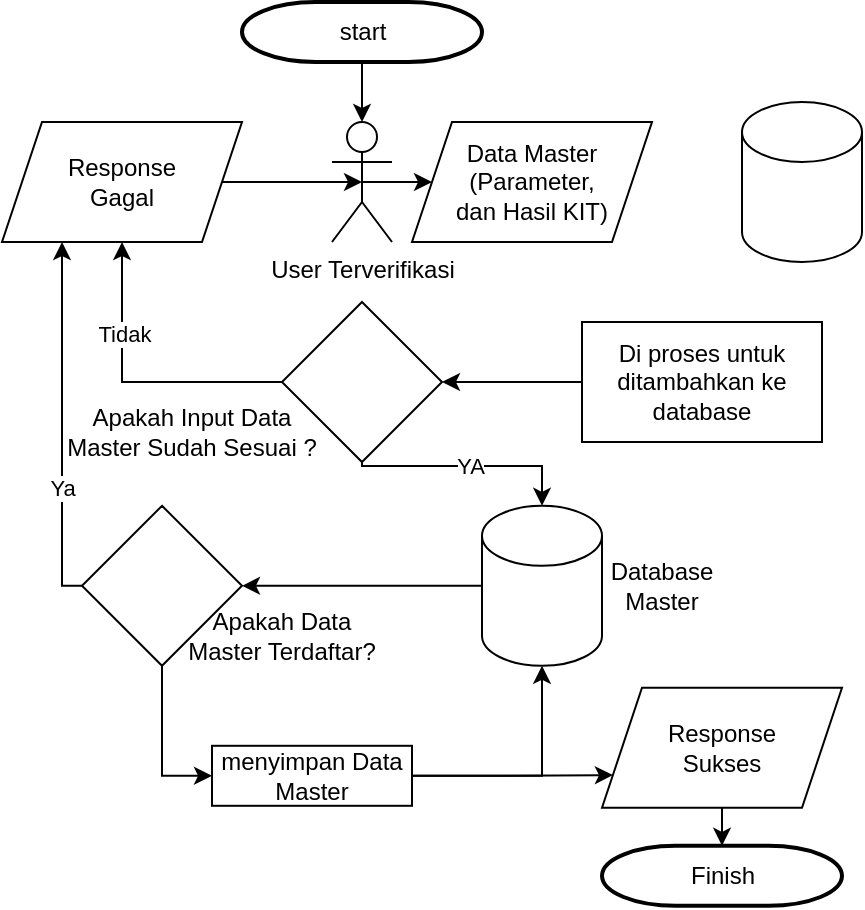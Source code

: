 <mxfile version="20.8.2" type="device"><diagram id="6a731a19-8d31-9384-78a2-239565b7b9f0" name="Page-1"><mxGraphModel dx="1259" dy="620" grid="1" gridSize="10" guides="1" tooltips="1" connect="1" arrows="1" fold="1" page="1" pageScale="1" pageWidth="1169" pageHeight="827" background="none" math="0" shadow="0"><root><mxCell id="0"/><mxCell id="1" parent="0"/><mxCell id="oJqCLc56bHpMjFFwvUzr-67" style="edgeStyle=orthogonalEdgeStyle;rounded=0;orthogonalLoop=1;jettySize=auto;html=1;exitX=0.5;exitY=1;exitDx=0;exitDy=0;exitPerimeter=0;entryX=0.5;entryY=0;entryDx=0;entryDy=0;entryPerimeter=0;" parent="1" source="2" target="oJqCLc56bHpMjFFwvUzr-62" edge="1"><mxGeometry relative="1" as="geometry"/></mxCell><mxCell id="2" value="start" style="shape=mxgraph.flowchart.terminator;strokeWidth=2;gradientColor=none;gradientDirection=north;fontStyle=0;html=1;" parent="1" vertex="1"><mxGeometry x="260" y="40" width="120" height="30" as="geometry"/></mxCell><mxCell id="oJqCLc56bHpMjFFwvUzr-79" style="edgeStyle=orthogonalEdgeStyle;rounded=0;orthogonalLoop=1;jettySize=auto;html=1;exitX=0.5;exitY=0.5;exitDx=0;exitDy=0;exitPerimeter=0;entryX=0;entryY=0.5;entryDx=0;entryDy=0;" parent="1" source="oJqCLc56bHpMjFFwvUzr-62" target="oJqCLc56bHpMjFFwvUzr-78" edge="1"><mxGeometry relative="1" as="geometry"/></mxCell><mxCell id="oJqCLc56bHpMjFFwvUzr-62" value="User Terverifikasi" style="shape=umlActor;verticalLabelPosition=bottom;verticalAlign=top;html=1;outlineConnect=0;" parent="1" vertex="1"><mxGeometry x="305" y="100" width="30" height="60" as="geometry"/></mxCell><mxCell id="oJqCLc56bHpMjFFwvUzr-78" value="Data Master (Parameter, &lt;br&gt;dan Hasil KIT)" style="shape=parallelogram;perimeter=parallelogramPerimeter;whiteSpace=wrap;html=1;fixedSize=1;" parent="1" vertex="1"><mxGeometry x="345" y="100" width="120" height="60" as="geometry"/></mxCell><mxCell id="oJqCLc56bHpMjFFwvUzr-87" style="edgeStyle=orthogonalEdgeStyle;rounded=0;orthogonalLoop=1;jettySize=auto;html=1;exitX=0;exitY=0.5;exitDx=0;exitDy=0;entryX=1;entryY=0.5;entryDx=0;entryDy=0;" parent="1" source="oJqCLc56bHpMjFFwvUzr-80" target="oJqCLc56bHpMjFFwvUzr-86" edge="1"><mxGeometry relative="1" as="geometry"><mxPoint x="400" y="230.476" as="targetPoint"/></mxGeometry></mxCell><mxCell id="oJqCLc56bHpMjFFwvUzr-80" value="Di proses untuk ditambahkan ke database" style="rounded=0;whiteSpace=wrap;html=1;" parent="1" vertex="1"><mxGeometry x="430" y="200" width="120" height="60" as="geometry"/></mxCell><mxCell id="oJqCLc56bHpMjFFwvUzr-99" style="edgeStyle=orthogonalEdgeStyle;rounded=0;orthogonalLoop=1;jettySize=auto;html=1;entryX=1;entryY=0.5;entryDx=0;entryDy=0;" parent="1" source="oJqCLc56bHpMjFFwvUzr-82" target="oJqCLc56bHpMjFFwvUzr-83" edge="1"><mxGeometry relative="1" as="geometry"/></mxCell><mxCell id="oJqCLc56bHpMjFFwvUzr-82" value="" style="shape=cylinder3;whiteSpace=wrap;html=1;boundedLbl=1;backgroundOutline=1;size=15;" parent="1" vertex="1"><mxGeometry x="380" y="291.9" width="60" height="80" as="geometry"/></mxCell><mxCell id="oJqCLc56bHpMjFFwvUzr-100" style="edgeStyle=orthogonalEdgeStyle;rounded=0;orthogonalLoop=1;jettySize=auto;html=1;exitX=0;exitY=0.5;exitDx=0;exitDy=0;entryX=0.25;entryY=1;entryDx=0;entryDy=0;" parent="1" source="oJqCLc56bHpMjFFwvUzr-83" target="oJqCLc56bHpMjFFwvUzr-90" edge="1"><mxGeometry relative="1" as="geometry"><Array as="points"><mxPoint x="170" y="290"/><mxPoint x="170" y="290"/></Array></mxGeometry></mxCell><mxCell id="oJqCLc56bHpMjFFwvUzr-101" value="Ya" style="edgeLabel;html=1;align=center;verticalAlign=middle;resizable=0;points=[];" parent="oJqCLc56bHpMjFFwvUzr-100" vertex="1" connectable="0"><mxGeometry x="-0.347" relative="1" as="geometry"><mxPoint as="offset"/></mxGeometry></mxCell><mxCell id="oJqCLc56bHpMjFFwvUzr-105" style="edgeStyle=orthogonalEdgeStyle;rounded=0;orthogonalLoop=1;jettySize=auto;html=1;entryX=0;entryY=0.5;entryDx=0;entryDy=0;" parent="1" source="oJqCLc56bHpMjFFwvUzr-83" target="oJqCLc56bHpMjFFwvUzr-104" edge="1"><mxGeometry relative="1" as="geometry"/></mxCell><mxCell id="oJqCLc56bHpMjFFwvUzr-83" value="" style="rhombus;whiteSpace=wrap;html=1;" parent="1" vertex="1"><mxGeometry x="180" y="291.9" width="80" height="80" as="geometry"/></mxCell><mxCell id="oJqCLc56bHpMjFFwvUzr-85" value="Apakah Input Data Master Sudah Sesuai ?" style="text;html=1;strokeColor=none;fillColor=none;align=center;verticalAlign=middle;whiteSpace=wrap;rounded=0;" parent="1" vertex="1"><mxGeometry x="165" y="240" width="140" height="30" as="geometry"/></mxCell><mxCell id="oJqCLc56bHpMjFFwvUzr-91" style="edgeStyle=orthogonalEdgeStyle;rounded=0;orthogonalLoop=1;jettySize=auto;html=1;entryX=0.5;entryY=1;entryDx=0;entryDy=0;exitX=0;exitY=0.5;exitDx=0;exitDy=0;" parent="1" source="oJqCLc56bHpMjFFwvUzr-86" target="oJqCLc56bHpMjFFwvUzr-90" edge="1"><mxGeometry relative="1" as="geometry"><Array as="points"><mxPoint x="200" y="230"/></Array></mxGeometry></mxCell><mxCell id="oJqCLc56bHpMjFFwvUzr-94" value="Tidak" style="edgeLabel;html=1;align=center;verticalAlign=middle;resizable=0;points=[];" parent="oJqCLc56bHpMjFFwvUzr-91" vertex="1" connectable="0"><mxGeometry x="0.386" y="-1" relative="1" as="geometry"><mxPoint as="offset"/></mxGeometry></mxCell><mxCell id="oJqCLc56bHpMjFFwvUzr-96" value="YA" style="edgeStyle=orthogonalEdgeStyle;rounded=0;orthogonalLoop=1;jettySize=auto;html=1;exitX=0.5;exitY=1;exitDx=0;exitDy=0;entryX=0.5;entryY=0;entryDx=0;entryDy=0;entryPerimeter=0;" parent="1" source="oJqCLc56bHpMjFFwvUzr-86" target="oJqCLc56bHpMjFFwvUzr-82" edge="1"><mxGeometry relative="1" as="geometry"><Array as="points"><mxPoint x="320" y="272"/><mxPoint x="410" y="272"/></Array></mxGeometry></mxCell><mxCell id="oJqCLc56bHpMjFFwvUzr-86" value="" style="rhombus;whiteSpace=wrap;html=1;" parent="1" vertex="1"><mxGeometry x="280" y="190" width="80" height="80" as="geometry"/></mxCell><mxCell id="oJqCLc56bHpMjFFwvUzr-92" style="edgeStyle=orthogonalEdgeStyle;rounded=0;orthogonalLoop=1;jettySize=auto;html=1;exitX=1;exitY=0.5;exitDx=0;exitDy=0;entryX=0.5;entryY=0.5;entryDx=0;entryDy=0;entryPerimeter=0;" parent="1" source="oJqCLc56bHpMjFFwvUzr-90" target="oJqCLc56bHpMjFFwvUzr-62" edge="1"><mxGeometry relative="1" as="geometry"/></mxCell><mxCell id="oJqCLc56bHpMjFFwvUzr-90" value="Response &lt;br&gt;Gagal" style="shape=parallelogram;perimeter=parallelogramPerimeter;whiteSpace=wrap;html=1;fixedSize=1;" parent="1" vertex="1"><mxGeometry x="140" y="100" width="120" height="60" as="geometry"/></mxCell><mxCell id="oJqCLc56bHpMjFFwvUzr-97" value="Database Master" style="text;html=1;strokeColor=none;fillColor=none;align=center;verticalAlign=middle;whiteSpace=wrap;rounded=0;" parent="1" vertex="1"><mxGeometry x="440" y="316.9" width="60" height="30" as="geometry"/></mxCell><mxCell id="oJqCLc56bHpMjFFwvUzr-98" value="Apakah Data &lt;br&gt;Master Terdaftar?" style="text;html=1;strokeColor=none;fillColor=none;align=center;verticalAlign=middle;whiteSpace=wrap;rounded=0;" parent="1" vertex="1"><mxGeometry x="210" y="341.9" width="140" height="30" as="geometry"/></mxCell><mxCell id="oJqCLc56bHpMjFFwvUzr-106" style="edgeStyle=orthogonalEdgeStyle;rounded=0;orthogonalLoop=1;jettySize=auto;html=1;entryX=0.5;entryY=1;entryDx=0;entryDy=0;entryPerimeter=0;" parent="1" source="oJqCLc56bHpMjFFwvUzr-104" target="oJqCLc56bHpMjFFwvUzr-82" edge="1"><mxGeometry relative="1" as="geometry"/></mxCell><mxCell id="oJqCLc56bHpMjFFwvUzr-110" style="edgeStyle=orthogonalEdgeStyle;rounded=0;orthogonalLoop=1;jettySize=auto;html=1;entryX=0;entryY=0.75;entryDx=0;entryDy=0;" parent="1" source="oJqCLc56bHpMjFFwvUzr-104" target="oJqCLc56bHpMjFFwvUzr-109" edge="1"><mxGeometry relative="1" as="geometry"/></mxCell><mxCell id="oJqCLc56bHpMjFFwvUzr-104" value="menyimpan Data Master" style="rounded=0;whiteSpace=wrap;html=1;" parent="1" vertex="1"><mxGeometry x="245" y="411.9" width="100" height="30" as="geometry"/></mxCell><mxCell id="oJqCLc56bHpMjFFwvUzr-112" style="edgeStyle=orthogonalEdgeStyle;rounded=0;orthogonalLoop=1;jettySize=auto;html=1;entryX=0.5;entryY=0;entryDx=0;entryDy=0;entryPerimeter=0;" parent="1" source="oJqCLc56bHpMjFFwvUzr-109" target="oJqCLc56bHpMjFFwvUzr-111" edge="1"><mxGeometry relative="1" as="geometry"/></mxCell><mxCell id="oJqCLc56bHpMjFFwvUzr-109" value="Response &lt;br&gt;Sukses" style="shape=parallelogram;perimeter=parallelogramPerimeter;whiteSpace=wrap;html=1;fixedSize=1;" parent="1" vertex="1"><mxGeometry x="440" y="382.9" width="120" height="60" as="geometry"/></mxCell><mxCell id="oJqCLc56bHpMjFFwvUzr-111" value="Finish" style="shape=mxgraph.flowchart.terminator;strokeWidth=2;gradientColor=none;gradientDirection=north;fontStyle=0;html=1;" parent="1" vertex="1"><mxGeometry x="440" y="461.9" width="120" height="30" as="geometry"/></mxCell><mxCell id="Vpn7Z_nMgcH3utGl4g_o-2" value="" style="shape=cylinder3;whiteSpace=wrap;html=1;boundedLbl=1;backgroundOutline=1;size=15;" vertex="1" parent="1"><mxGeometry x="510" y="90.0" width="60" height="80" as="geometry"/></mxCell></root></mxGraphModel></diagram></mxfile>